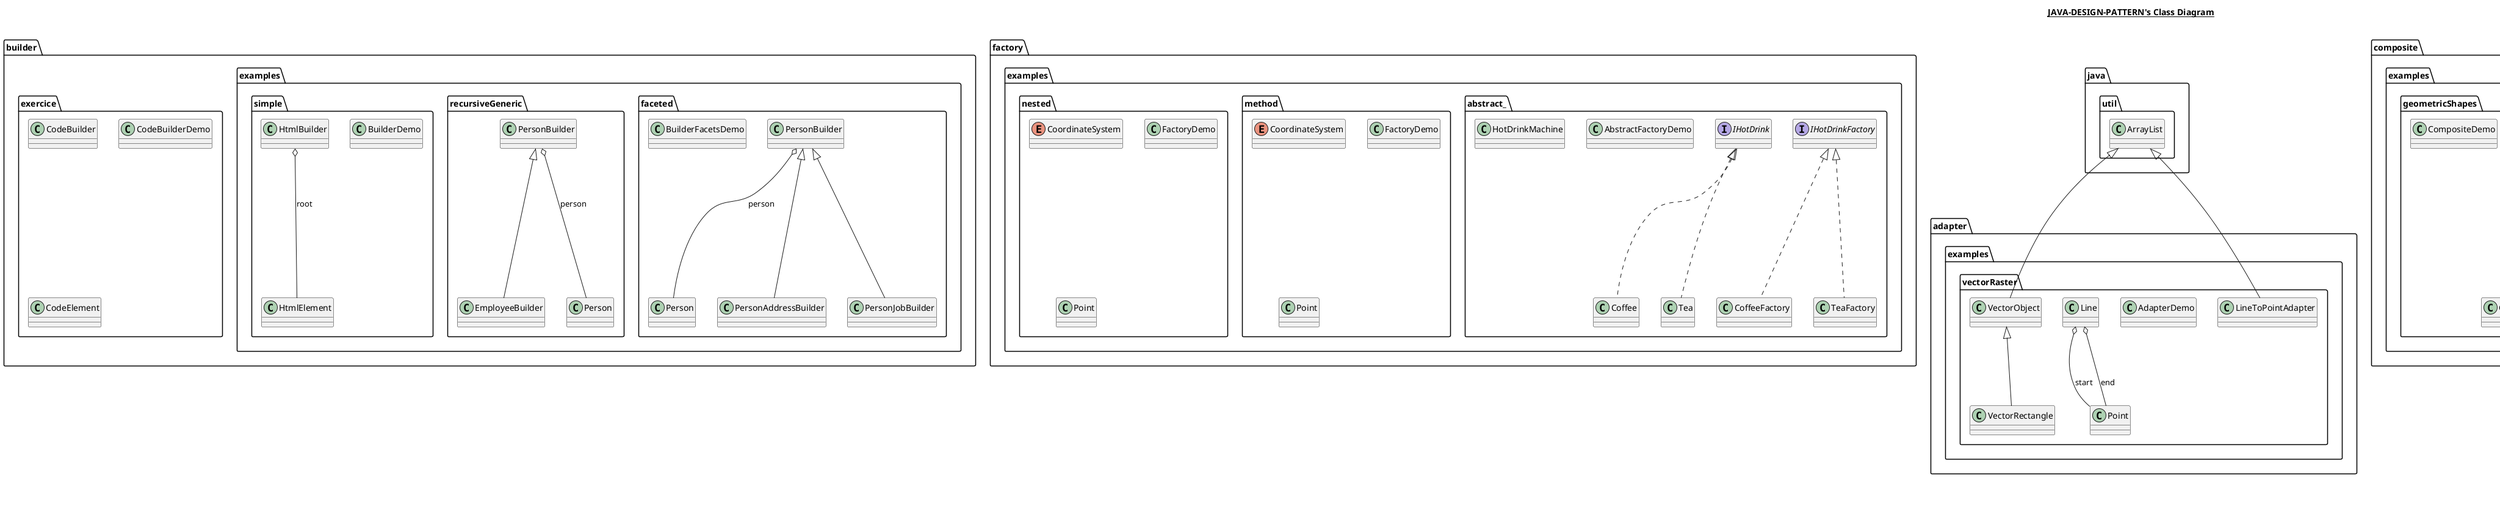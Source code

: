 @startuml

title __JAVA-DESIGN-PATTERN's Class Diagram__\n

  namespace adapter.examples.vectorRaster {
    class adapter.examples.vectorRaster.AdapterDemo {
    }
  }
  

  namespace adapter.examples.vectorRaster {
    class adapter.examples.vectorRaster.Line {
    }
  }
  

  namespace adapter.examples.vectorRaster {
    class adapter.examples.vectorRaster.LineToPointAdapter {
    }
  }
  

  namespace adapter.examples.vectorRaster {
    class adapter.examples.vectorRaster.Point {
    }
  }
  

  namespace adapter.examples.vectorRaster {
    class adapter.examples.vectorRaster.VectorObject {
    }
  }
  

  namespace adapter.examples.vectorRaster {
    class adapter.examples.vectorRaster.VectorRectangle {
    }
  }
  

  namespace builder.examples.faceted {
    class builder.examples.faceted.BuilderFacetsDemo {
    }
  }
  

  namespace builder.examples.faceted {
    class builder.examples.faceted.Person {
    }
  }
  

  namespace builder.examples.faceted {
    class builder.examples.faceted.PersonAddressBuilder {
    }
  }
  

  namespace builder.examples.faceted {
    class builder.examples.faceted.PersonBuilder {
    }
  }
  

  namespace builder.examples.faceted {
    class builder.examples.faceted.PersonJobBuilder {
    }
  }
  

  namespace builder.examples.recursiveGeneric {
    class builder.examples.recursiveGeneric.EmployeeBuilder {
    }
  }
  

  namespace builder.examples.recursiveGeneric {
    class builder.examples.recursiveGeneric.Person {
    }
  }
  

  namespace builder.examples.recursiveGeneric {
    class builder.examples.recursiveGeneric.PersonBuilder {
    }
  }
  

  namespace builder.examples.simple {
    class builder.examples.simple.BuilderDemo {
    }
  }
  

  namespace builder.examples.simple {
    class builder.examples.simple.HtmlBuilder {
    }
  }
  

  namespace builder.examples.simple {
    class builder.examples.simple.HtmlElement {
    }
  }
  

  namespace builder.exercice {
    class builder.exercice.CodeBuilder {
    }
  }
  

  namespace builder.exercice {
    class builder.exercice.CodeBuilderDemo {
    }
  }
  

  namespace builder.exercice {
    class builder.exercice.CodeElement {
    }
  }
  

  namespace composite.examples.geometricShapes {
    class composite.examples.geometricShapes.Circle {
    }
  }
  

  namespace composite.examples.geometricShapes {
    class composite.examples.geometricShapes.CompositeDemo {
    }
  }
  

  namespace composite.examples.geometricShapes {
    class composite.examples.geometricShapes.GraphicObject {
    }
  }
  

  namespace composite.examples.geometricShapes {
    class composite.examples.geometricShapes.Square {
    }
  }
  

  namespace decorator.dynamic {
    class decorator.dynamic.ColoredShape {
    }
  }
  

  namespace decorator.dynamic {
    class decorator.dynamic.DynamicDecoratorDemo {
    }
  }
  

  namespace decorator.dynamic {
    class decorator.dynamic.TransparentShape {
    }
  }
  

  namespace decorator.dynamic {
    namespace base {
      class decorator.dynamic.base.Circle {
      }
    }
  }
  

  namespace decorator.dynamic {
    namespace base {
      interface decorator.dynamic.base.Shape {
      }
    }
  }
  

  namespace decorator.dynamic {
    namespace base {
      class decorator.dynamic.base.Square {
      }
    }
  }
  

  namespace decorator.string {
    class decorator.string.DecoratorStringDemo {
    }
  }
  

  namespace decorator.string {
    class decorator.string.MagicString {
    }
  }
  

  namespace factory.examples.abstract_ {
    class factory.examples.abstract_.AbstractFactoryDemo {
    }
  }
  

  namespace factory.examples.abstract_ {
    class factory.examples.abstract_.Coffee {
    }
  }
  

  namespace factory.examples.abstract_ {
    class factory.examples.abstract_.CoffeeFactory {
    }
  }
  

  namespace factory.examples.abstract_ {
    class factory.examples.abstract_.HotDrinkMachine {
    }
  }
  

  namespace factory.examples.abstract_ {
    interface factory.examples.abstract_.IHotDrink {
    }
  }
  

  namespace factory.examples.abstract_ {
    interface factory.examples.abstract_.IHotDrinkFactory {
    }
  }
  

  namespace factory.examples.abstract_ {
    class factory.examples.abstract_.Tea {
    }
  }
  

  namespace factory.examples.abstract_ {
    class factory.examples.abstract_.TeaFactory {
    }
  }
  

  namespace factory.examples.method {
    enum CoordinateSystem {
    }
  }
  

  namespace factory.examples.method {
    class factory.examples.method.FactoryDemo {
    }
  }
  

  namespace factory.examples.method {
    class factory.examples.method.Point {
    }
  }
  

  namespace factory.examples.nested {
    enum CoordinateSystem {
    }
  }
  

  namespace factory.examples.nested {
    class factory.examples.nested.FactoryDemo {
    }
  }
  

  namespace factory.examples.nested {
    class factory.examples.nested.Point {
    }
  }
  

  namespace singleton.examples.basic {
    class singleton.examples.basic.BasicSingleton {
    }
  }
  

  namespace singleton.examples.basic {
    class singleton.examples.basic.BasicSingletonDemo {
    }
  }
  

  namespace state.examples.classic {
    class state.examples.classic.BrokenState {
    }
  }
  

  namespace state.examples.classic {
    class state.examples.classic.ClassicStateDemo {
    }
  }
  

  namespace state.examples.classic {
    class state.examples.classic.LightSwitch {
    }
  }
  

  namespace state.examples.classic {
    class state.examples.classic.OffState {
    }
  }
  

  namespace state.examples.classic {
    class state.examples.classic.OnState {
    }
  }
  

  namespace state.examples.classic {
    class state.examples.classic.State {
    }
  }
  

  namespace strategy.examples.dynamic {
    class strategy.examples.dynamic.DynamicStrategyDemo {
    }
  }
  

  namespace strategy.examples.dynamic {
    class strategy.examples.dynamic.HtmlListStrategy {
    }
  }
  

  namespace strategy.examples.dynamic {
    interface strategy.examples.dynamic.ListStrategy {
    }
  }
  

  namespace strategy.examples.dynamic {
    class strategy.examples.dynamic.MarkdownListStrategy {
    }
  }
  

  namespace strategy.examples.dynamic {
    enum OutputFormat {
    }
  }
  

  namespace strategy.examples.dynamic {
    class strategy.examples.dynamic.TextProcessor {
    }
  }
  

  adapter.examples.vectorRaster.Line o-- adapter.examples.vectorRaster.Point : end
  adapter.examples.vectorRaster.Line o-- adapter.examples.vectorRaster.Point : start
  adapter.examples.vectorRaster.LineToPointAdapter -up-|> java.util.ArrayList
  adapter.examples.vectorRaster.VectorObject -up-|> java.util.ArrayList
  adapter.examples.vectorRaster.VectorRectangle -up-|> adapter.examples.vectorRaster.VectorObject
  builder.examples.faceted.PersonAddressBuilder -up-|> builder.examples.faceted.PersonBuilder
  builder.examples.faceted.PersonBuilder o-- builder.examples.faceted.Person : person
  builder.examples.faceted.PersonJobBuilder -up-|> builder.examples.faceted.PersonBuilder
  builder.examples.recursiveGeneric.EmployeeBuilder -up-|> builder.examples.recursiveGeneric.PersonBuilder
  builder.examples.recursiveGeneric.PersonBuilder o-- builder.examples.recursiveGeneric.Person : person
  builder.examples.simple.HtmlBuilder o-- builder.examples.simple.HtmlElement : root
  composite.examples.geometricShapes.Circle -up-|> composite.examples.geometricShapes.GraphicObject
  composite.examples.geometricShapes.Square -up-|> composite.examples.geometricShapes.GraphicObject
  decorator.dynamic.ColoredShape .up.|> decorator.dynamic.base.Shape
  decorator.dynamic.ColoredShape o-- decorator.dynamic.base.Shape : shape
  decorator.dynamic.TransparentShape .up.|> decorator.dynamic.base.Shape
  decorator.dynamic.TransparentShape o-- decorator.dynamic.base.Shape : shape
  decorator.dynamic.base.Circle .up.|> decorator.dynamic.base.Shape
  decorator.dynamic.base.Square .up.|> decorator.dynamic.base.Shape
  factory.examples.abstract_.Coffee .up.|> factory.examples.abstract_.IHotDrink
  factory.examples.abstract_.CoffeeFactory .up.|> factory.examples.abstract_.IHotDrinkFactory
  factory.examples.abstract_.Tea .up.|> factory.examples.abstract_.IHotDrink
  factory.examples.abstract_.TeaFactory .up.|> factory.examples.abstract_.IHotDrinkFactory
  state.examples.classic.BrokenState -up-|> state.examples.classic.State
  state.examples.classic.LightSwitch o-- state.examples.classic.State : state
  state.examples.classic.OffState -up-|> state.examples.classic.State
  state.examples.classic.OnState -up-|> state.examples.classic.State
  strategy.examples.dynamic.HtmlListStrategy .up.|> strategy.examples.dynamic.ListStrategy
  strategy.examples.dynamic.MarkdownListStrategy .up.|> strategy.examples.dynamic.ListStrategy
  strategy.examples.dynamic.TextProcessor o-- strategy.examples.dynamic.ListStrategy : listStrategy


right footer


PlantUML diagram generated by SketchIt! (https://bitbucket.org/pmesmeur/sketch.it)
For more information about this tool, please contact philippe.mesmeur@gmail.com
endfooter

@enduml
